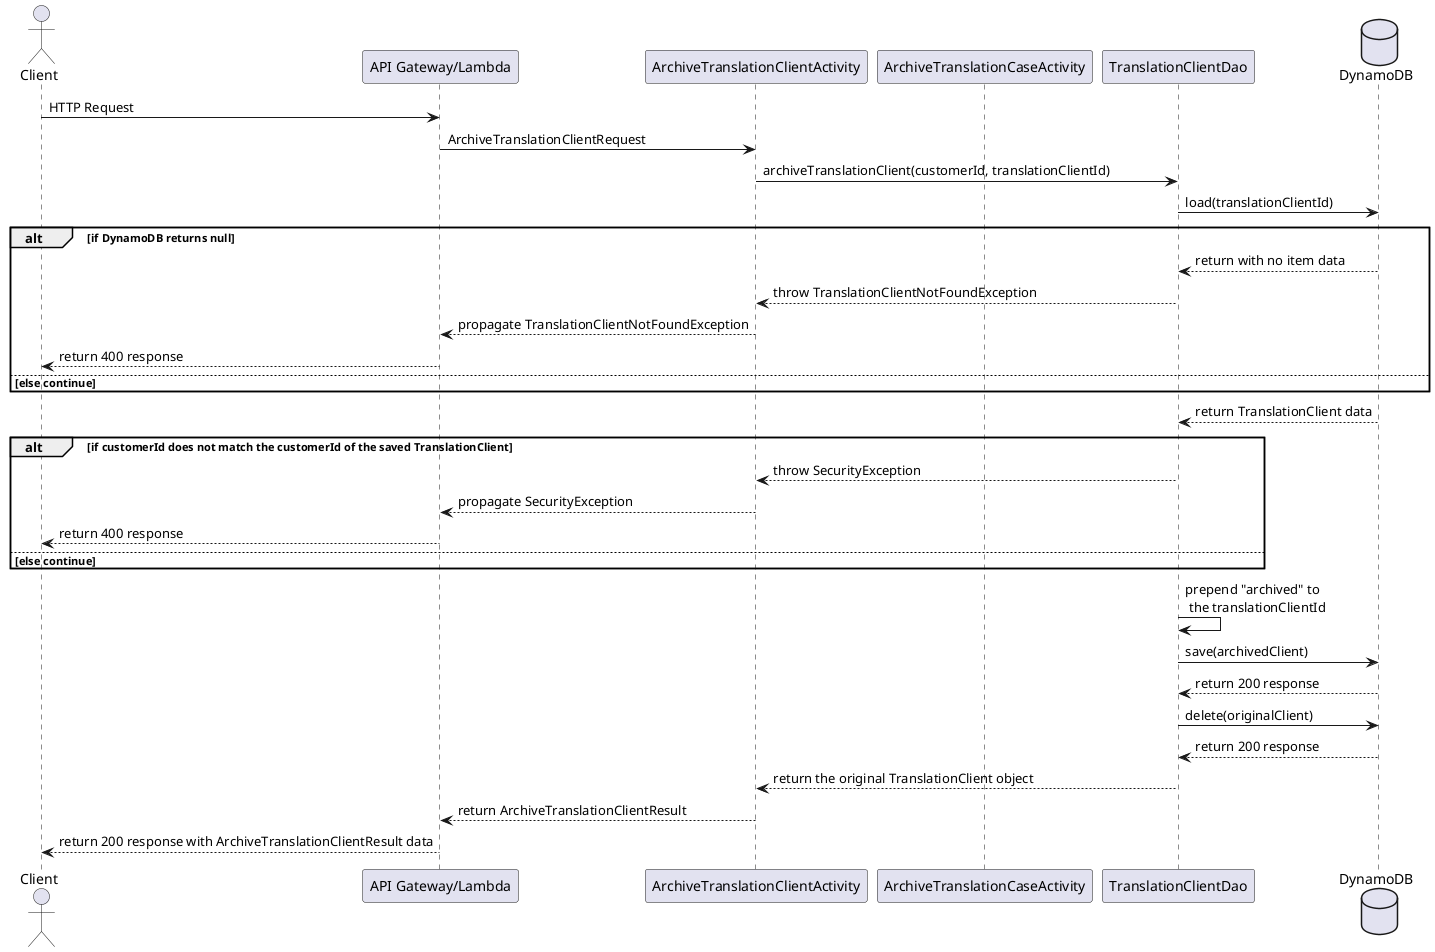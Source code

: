 @startuml

actor Client
participant "API Gateway/Lambda"
participant ArchiveTranslationClientActivity
participant ArchiveTranslationCaseActivity
participant TranslationClientDao
database    DynamoDB

Client -> "API Gateway/Lambda" : HTTP Request
"API Gateway/Lambda" -> ArchiveTranslationClientActivity : ArchiveTranslationClientRequest

ArchiveTranslationClientActivity -> TranslationClientDao : archiveTranslationClient(customerId, translationClientId)
TranslationClientDao -> DynamoDB : load(translationClientId)

alt if DynamoDB returns null
    DynamoDB --> TranslationClientDao: return with no item data
    TranslationClientDao --> ArchiveTranslationClientActivity: throw TranslationClientNotFoundException
    ArchiveTranslationClientActivity --> "API Gateway/Lambda": propagate TranslationClientNotFoundException
    "API Gateway/Lambda" --> Client : return 400 response
else else continue
end

DynamoDB --> TranslationClientDao : return TranslationClient data

alt if customerId does not match the customerId of the saved TranslationClient
    TranslationClientDao --> ArchiveTranslationClientActivity: throw SecurityException
    ArchiveTranslationClientActivity --> "API Gateway/Lambda": propagate SecurityException
    "API Gateway/Lambda" --> Client : return 400 response
else else continue
end

TranslationClientDao -> TranslationClientDao : prepend "archived" to \n the translationClientId

TranslationClientDao -> DynamoDB : save(archivedClient)
DynamoDB --> TranslationClientDao : return 200 response
TranslationClientDao -> DynamoDB : delete(originalClient)
DynamoDB --> TranslationClientDao : return 200 response


TranslationClientDao --> ArchiveTranslationClientActivity : return the original TranslationClient object
ArchiveTranslationClientActivity --> "API Gateway/Lambda" : return ArchiveTranslationClientResult
"API Gateway/Lambda" --> Client : return 200 response with ArchiveTranslationClientResult data

@enduml
